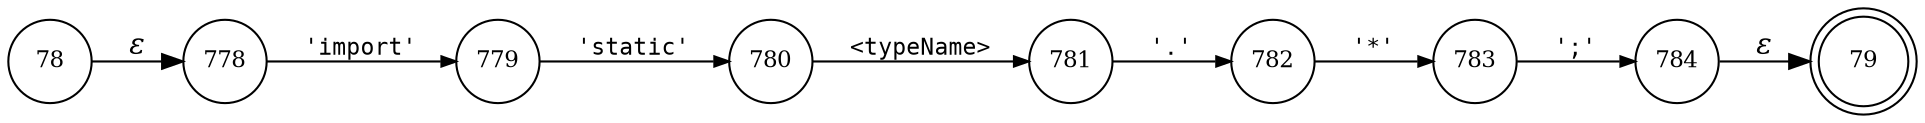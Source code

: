 digraph ATN {
rankdir=LR;
s79[fontsize=11, label="79", shape=doublecircle, fixedsize=true, width=.6];
s784[fontsize=11,label="784", shape=circle, fixedsize=true, width=.55, peripheries=1];
s778[fontsize=11,label="778", shape=circle, fixedsize=true, width=.55, peripheries=1];
s779[fontsize=11,label="779", shape=circle, fixedsize=true, width=.55, peripheries=1];
s780[fontsize=11,label="780", shape=circle, fixedsize=true, width=.55, peripheries=1];
s781[fontsize=11,label="781", shape=circle, fixedsize=true, width=.55, peripheries=1];
s78[fontsize=11,label="78", shape=circle, fixedsize=true, width=.55, peripheries=1];
s782[fontsize=11,label="782", shape=circle, fixedsize=true, width=.55, peripheries=1];
s783[fontsize=11,label="783", shape=circle, fixedsize=true, width=.55, peripheries=1];
s78 -> s778 [fontname="Times-Italic", label="&epsilon;"];
s778 -> s779 [fontsize=11, fontname="Courier", arrowsize=.7, label = "'import'", arrowhead = normal];
s779 -> s780 [fontsize=11, fontname="Courier", arrowsize=.7, label = "'static'", arrowhead = normal];
s780 -> s781 [fontsize=11, fontname="Courier", arrowsize=.7, label = "<typeName>", arrowhead = normal];
s781 -> s782 [fontsize=11, fontname="Courier", arrowsize=.7, label = "'.'", arrowhead = normal];
s782 -> s783 [fontsize=11, fontname="Courier", arrowsize=.7, label = "'*'", arrowhead = normal];
s783 -> s784 [fontsize=11, fontname="Courier", arrowsize=.7, label = "';'", arrowhead = normal];
s784 -> s79 [fontname="Times-Italic", label="&epsilon;"];
}